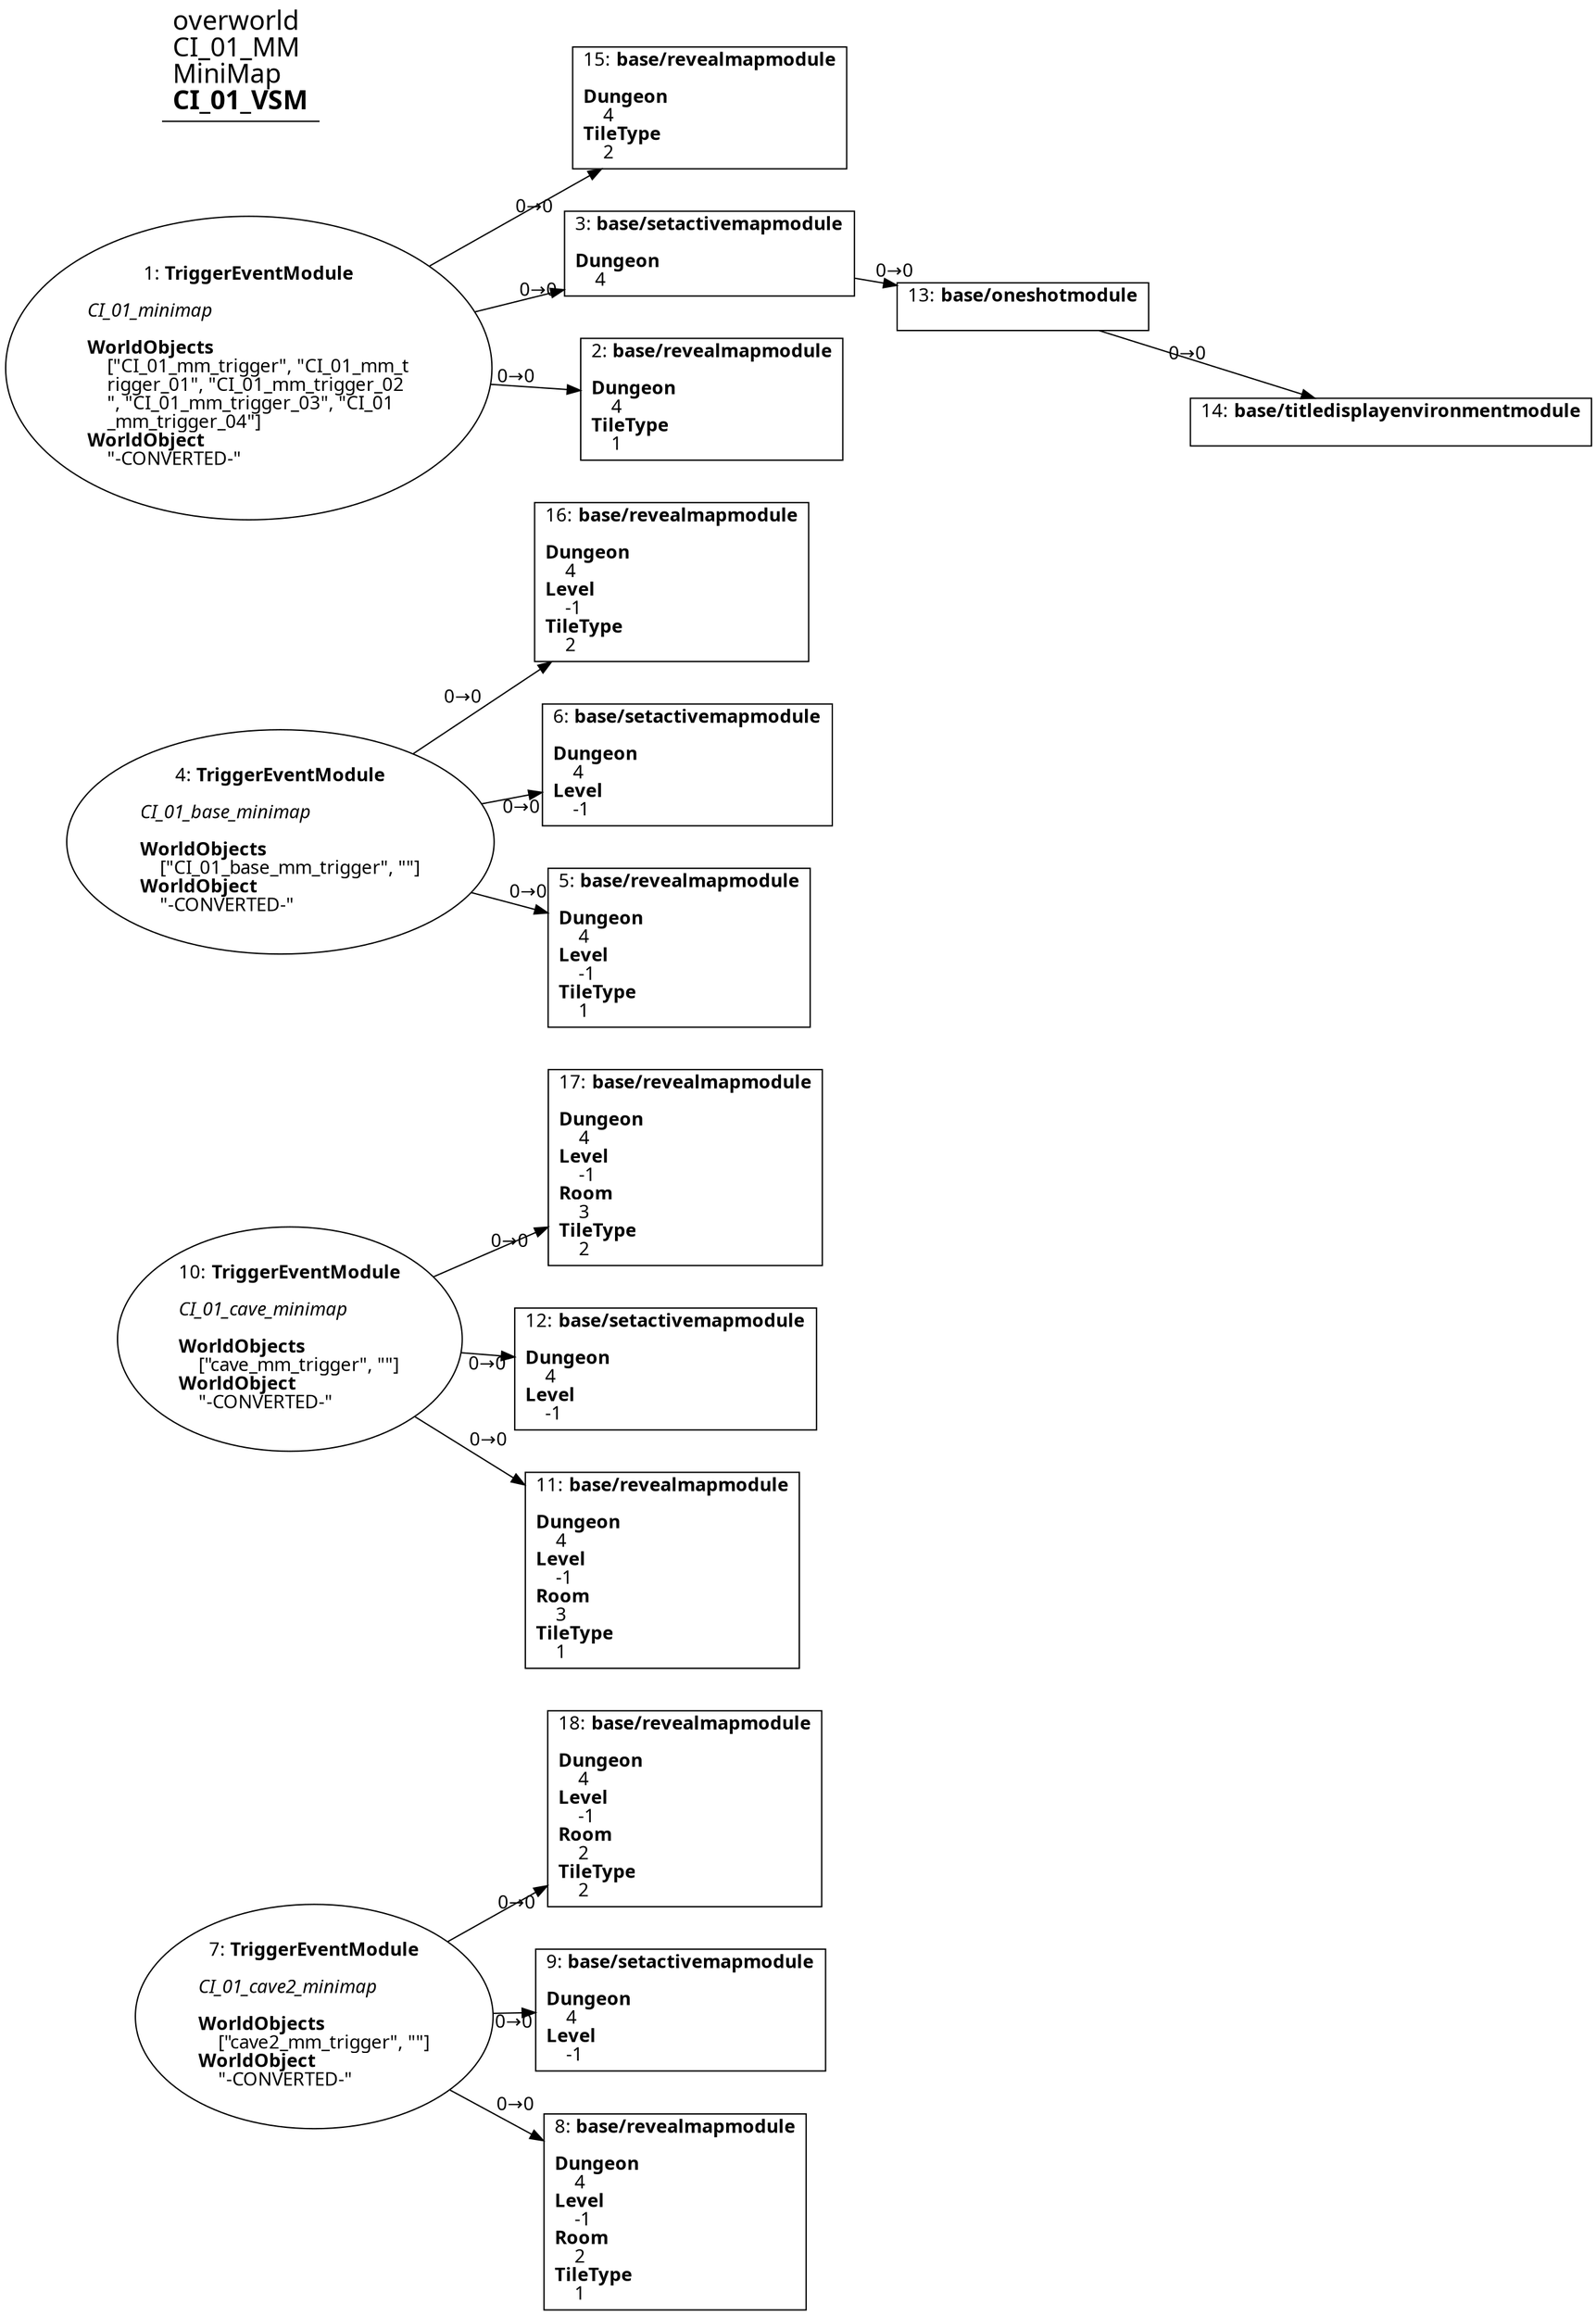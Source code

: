 digraph {
    layout = fdp;
    overlap = prism;
    sep = "+16";
    splines = spline;

    node [ shape = box ];

    graph [ fontname = "Segoe UI" ];
    node [ fontname = "Segoe UI" ];
    edge [ fontname = "Segoe UI" ];

    1 [ label = <1: <b>TriggerEventModule</b><br/><br/><i>CI_01_minimap<br align="left"/></i><br align="left"/><b>WorldObjects</b><br align="left"/>    [&quot;CI_01_mm_trigger&quot;, &quot;CI_01_mm_t<br align="left"/>    rigger_01&quot;, &quot;CI_01_mm_trigger_02<br align="left"/>    &quot;, &quot;CI_01_mm_trigger_03&quot;, &quot;CI_01<br align="left"/>    _mm_trigger_04&quot;]<br align="left"/><b>WorldObject</b><br align="left"/>    &quot;-CONVERTED-&quot;<br align="left"/>> ];
    1 [ shape = oval ]
    1 [ pos = "0.23300001,-0.1!" ];
    1 -> 3 [ label = "0→0" ];
    1 -> 2 [ label = "0→0" ];
    1 -> 15 [ label = "0→0" ];

    2 [ label = <2: <b>base/revealmapmodule</b><br/><br/><b>Dungeon</b><br align="left"/>    4<br align="left"/><b>TileType</b><br align="left"/>    1<br align="left"/>> ];
    2 [ pos = "0.573,-0.157!" ];

    3 [ label = <3: <b>base/setactivemapmodule</b><br/><br/><b>Dungeon</b><br align="left"/>    4<br align="left"/>> ];
    3 [ pos = "0.574,-0.07700001!" ];
    3 -> 13 [ label = "0→0" ];

    4 [ label = <4: <b>TriggerEventModule</b><br/><br/><i>CI_01_base_minimap<br align="left"/></i><br align="left"/><b>WorldObjects</b><br align="left"/>    [&quot;CI_01_base_mm_trigger&quot;, &quot;&quot;]<br align="left"/><b>WorldObject</b><br align="left"/>    &quot;-CONVERTED-&quot;<br align="left"/>> ];
    4 [ shape = oval ]
    4 [ pos = "0.231,-0.37500003!" ];
    4 -> 6 [ label = "0→0" ];
    4 -> 5 [ label = "0→0" ];
    4 -> 16 [ label = "0→0" ];

    5 [ label = <5: <b>base/revealmapmodule</b><br/><br/><b>Dungeon</b><br align="left"/>    4<br align="left"/><b>Level</b><br align="left"/>    -1<br align="left"/><b>TileType</b><br align="left"/>    1<br align="left"/>> ];
    5 [ pos = "0.54700005,-0.42100003!" ];

    6 [ label = <6: <b>base/setactivemapmodule</b><br/><br/><b>Dungeon</b><br align="left"/>    4<br align="left"/><b>Level</b><br align="left"/>    -1<br align="left"/>> ];
    6 [ pos = "0.549,-0.35200003!" ];

    7 [ label = <7: <b>TriggerEventModule</b><br/><br/><i>CI_01_cave2_minimap<br align="left"/></i><br align="left"/><b>WorldObjects</b><br align="left"/>    [&quot;cave2_mm_trigger&quot;, &quot;&quot;]<br align="left"/><b>WorldObject</b><br align="left"/>    &quot;-CONVERTED-&quot;<br align="left"/>> ];
    7 [ shape = oval ]
    7 [ pos = "0.252,-0.86200005!" ];
    7 -> 9 [ label = "0→0" ];
    7 -> 8 [ label = "0→0" ];
    7 -> 18 [ label = "0→0" ];

    8 [ label = <8: <b>base/revealmapmodule</b><br/><br/><b>Dungeon</b><br align="left"/>    4<br align="left"/><b>Level</b><br align="left"/>    -1<br align="left"/><b>Room</b><br align="left"/>    2<br align="left"/><b>TileType</b><br align="left"/>    1<br align="left"/>> ];
    8 [ pos = "0.545,-0.92100006!" ];

    9 [ label = <9: <b>base/setactivemapmodule</b><br/><br/><b>Dungeon</b><br align="left"/>    4<br align="left"/><b>Level</b><br align="left"/>    -1<br align="left"/>> ];
    9 [ pos = "0.54700005,-0.841!" ];

    10 [ label = <10: <b>TriggerEventModule</b><br/><br/><i>CI_01_cave_minimap<br align="left"/></i><br align="left"/><b>WorldObjects</b><br align="left"/>    [&quot;cave_mm_trigger&quot;, &quot;&quot;]<br align="left"/><b>WorldObject</b><br align="left"/>    &quot;-CONVERTED-&quot;<br align="left"/>> ];
    10 [ shape = oval ]
    10 [ pos = "0.22900002,-0.61300004!" ];
    10 -> 12 [ label = "0→0" ];
    10 -> 11 [ label = "0→0" ];
    10 -> 17 [ label = "0→0" ];

    11 [ label = <11: <b>base/revealmapmodule</b><br/><br/><b>Dungeon</b><br align="left"/>    4<br align="left"/><b>Level</b><br align="left"/>    -1<br align="left"/><b>Room</b><br align="left"/>    3<br align="left"/><b>TileType</b><br align="left"/>    1<br align="left"/>> ];
    11 [ pos = "0.54200006,-0.67800003!" ];

    12 [ label = <12: <b>base/setactivemapmodule</b><br/><br/><b>Dungeon</b><br align="left"/>    4<br align="left"/><b>Level</b><br align="left"/>    -1<br align="left"/>> ];
    12 [ pos = "0.54300004,-0.59800005!" ];

    13 [ label = <13: <b>base/oneshotmodule</b><br/><br/>> ];
    13 [ pos = "0.78800005,-0.07700001!" ];
    13 -> 14 [ label = "0→0" ];

    14 [ label = <14: <b>base/titledisplayenvironmentmodule</b><br/><br/>> ];
    14 [ pos = "0.984,-0.07700001!" ];

    15 [ label = <15: <b>base/revealmapmodule</b><br/><br/><b>Dungeon</b><br align="left"/>    4<br align="left"/><b>TileType</b><br align="left"/>    2<br align="left"/>> ];
    15 [ pos = "0.57500005,0.008!" ];

    16 [ label = <16: <b>base/revealmapmodule</b><br/><br/><b>Dungeon</b><br align="left"/>    4<br align="left"/><b>Level</b><br align="left"/>    -1<br align="left"/><b>TileType</b><br align="left"/>    2<br align="left"/>> ];
    16 [ pos = "0.54700005,-0.289!" ];

    17 [ label = <17: <b>base/revealmapmodule</b><br/><br/><b>Dungeon</b><br align="left"/>    4<br align="left"/><b>Level</b><br align="left"/>    -1<br align="left"/><b>Room</b><br align="left"/>    3<br align="left"/><b>TileType</b><br align="left"/>    2<br align="left"/>> ];
    17 [ pos = "0.54800004,-0.532!" ];

    18 [ label = <18: <b>base/revealmapmodule</b><br/><br/><b>Dungeon</b><br align="left"/>    4<br align="left"/><b>Level</b><br align="left"/>    -1<br align="left"/><b>Room</b><br align="left"/>    2<br align="left"/><b>TileType</b><br align="left"/>    2<br align="left"/>> ];
    18 [ pos = "0.54800004,-0.776!" ];

    title [ pos = "0.22800002,0.009000001!" ];
    title [ shape = underline ];
    title [ label = <<font point-size="20">overworld<br align="left"/>CI_01_MM<br align="left"/>MiniMap<br align="left"/><b>CI_01_VSM</b><br align="left"/></font>> ];
}
